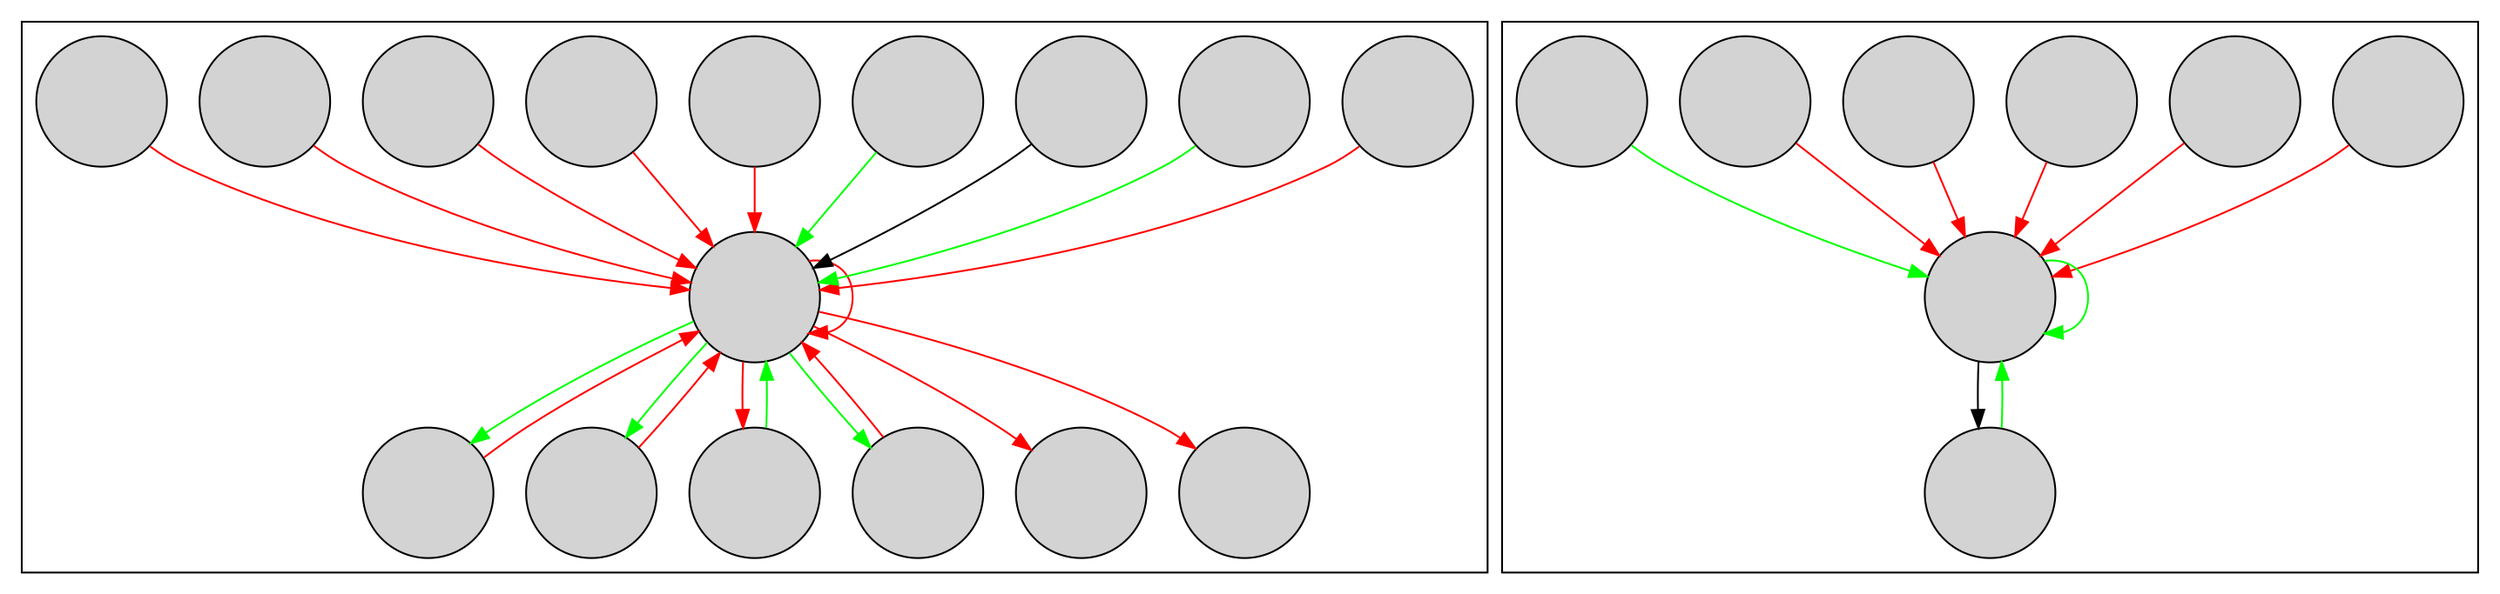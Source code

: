 digraph G {
  node [shape=circle fixedsize=true width=1 height=1 style=filled label="" ]
subgraph clusterSteel {
    steelS [ image="images/steel.png" ]
    normalS [ image="images/normal.png" ]
    fightingS [ image="images/fighting.png" ]
    rockS [ image="images/rock.png" ]
    poisonS [ image="images/poison.png" ]
    fairyS [ image="images/fairy.png" ]
    groundS [ image="images/ground.png" ]
    bugS [ image="images/bug.png" ]
    flyingS [ image="images/flying.png" ]
    normalS [ image="images/normal.png" ]
    dragonS [ image="images/dragon.png" ]
    grassS [ image="images/grass.png" ]
    psychicS [ image="images/psychic.png" ]
    fireS [ image="images/fire.png" ]
    iceS [ image="images/ice.png" ]
    waterS [ image="images/water.png" ]
    electricS [ image="images/electric.png" ]
  poisonS -> steelS [ color=black ]
  psychicS -> steelS [ color=red ]
  normalS -> steelS [ color=red ]
  flyingS -> steelS [ color=red ]
  grassS -> steelS [ color=red ]
  dragonS -> steelS [ color=red ]
  fairyS -> steelS [ color=red ]
  rockS -> steelS [ color=red ]
  bugS -> steelS [ color=red ]
  groundS -> steelS [ color=green ]
  fightingS -> steelS [ color=green ]
  steelS -> rockS [ color=green ]
  steelS -> fairyS [ color=green ]
  steelS -> waterS [ color=red ]
  fireS -> steelS [ color=green ]
  steelS -> fireS [ color=red ]
  steelS -> electricS [ color=red ]
  steelS -> iceS [ color=green ]
  iceS -> steelS [ color=red ]
  steelS -> steelS [ color=red ]
}
subgraph clusterDragon {
    fireDr [ image="images/fire.png" ]
    fairyDr [ image="images/fairy.png" ]
    dragonDr [ image="images/dragon.png" ]
    fightingDr [ image="images/fighting.png" ]
    grassDr [ image="images/grass.png" ]
    electricDr [ image="images/electric.png" ]
    waterDr [ image="images/water.png" ]
    iceDr [ image="images/ice.png" ]
  dragonDr -> dragonDr [ color=green ]
  dragonDr -> fairyDr [ color=black ]
  fairyDr -> dragonDr [ color=green ]
  fightingDr -> dragonDr [ color=red ]
  fireDr -> dragonDr [ color=red ]
  waterDr -> dragonDr [ color=red ]
  grassDr -> dragonDr [ color=red ]
  electricDr -> dragonDr [ color=red ]
  iceDr -> dragonDr [ color=green ]
}

}
